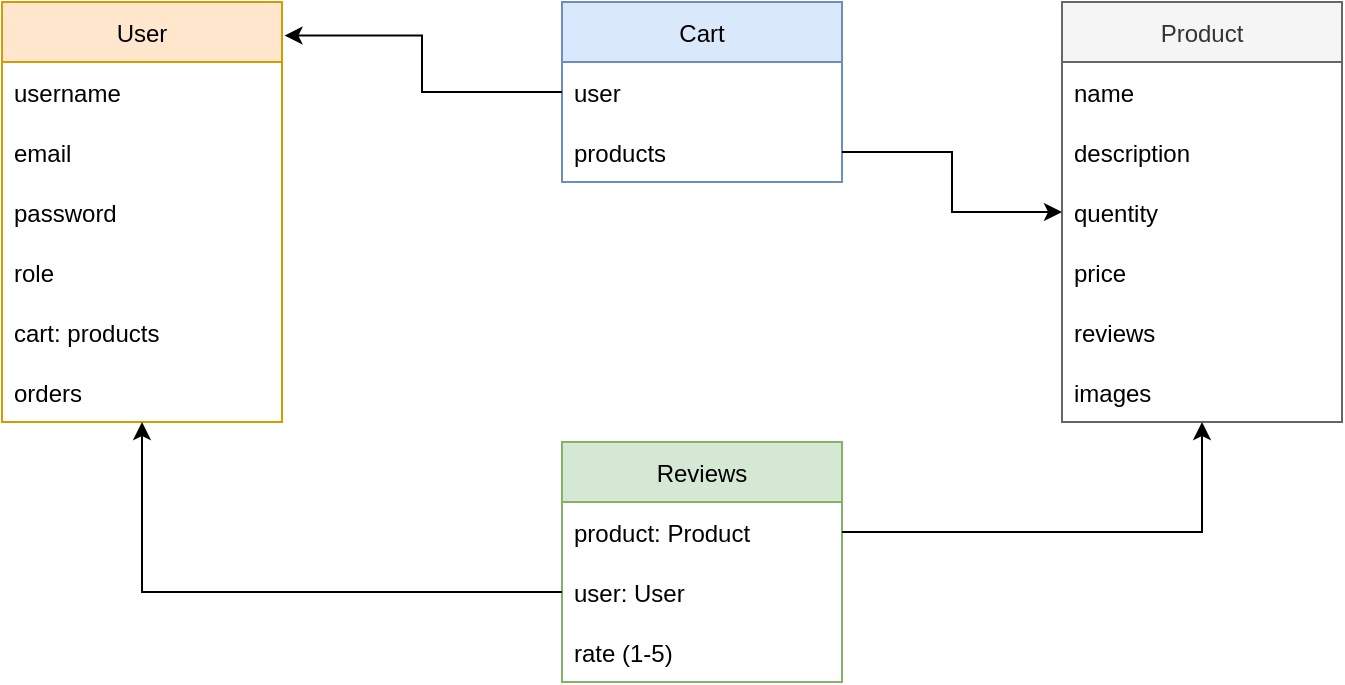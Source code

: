 <mxfile version="20.2.3" type="device"><diagram id="OWD7AvYi0j6nZQIp9gEe" name="Page-1"><mxGraphModel dx="1038" dy="689" grid="1" gridSize="10" guides="1" tooltips="1" connect="1" arrows="1" fold="1" page="1" pageScale="1" pageWidth="850" pageHeight="1100" math="0" shadow="0"><root><mxCell id="0"/><mxCell id="1" parent="0"/><mxCell id="30CqkmfM_1gdV5Vij9sG-1" value="Product" style="swimlane;fontStyle=0;childLayout=stackLayout;horizontal=1;startSize=30;horizontalStack=0;resizeParent=1;resizeParentMax=0;resizeLast=0;collapsible=1;marginBottom=0;fillColor=#f5f5f5;fontColor=#333333;strokeColor=#666666;" parent="1" vertex="1"><mxGeometry x="590" y="140" width="140" height="210" as="geometry"/></mxCell><mxCell id="30CqkmfM_1gdV5Vij9sG-2" value="name" style="text;strokeColor=none;fillColor=none;align=left;verticalAlign=middle;spacingLeft=4;spacingRight=4;overflow=hidden;points=[[0,0.5],[1,0.5]];portConstraint=eastwest;rotatable=0;" parent="30CqkmfM_1gdV5Vij9sG-1" vertex="1"><mxGeometry y="30" width="140" height="30" as="geometry"/></mxCell><mxCell id="30CqkmfM_1gdV5Vij9sG-3" value="description" style="text;strokeColor=none;fillColor=none;align=left;verticalAlign=middle;spacingLeft=4;spacingRight=4;overflow=hidden;points=[[0,0.5],[1,0.5]];portConstraint=eastwest;rotatable=0;" parent="30CqkmfM_1gdV5Vij9sG-1" vertex="1"><mxGeometry y="60" width="140" height="30" as="geometry"/></mxCell><mxCell id="30CqkmfM_1gdV5Vij9sG-4" value="quentity" style="text;strokeColor=none;fillColor=none;align=left;verticalAlign=middle;spacingLeft=4;spacingRight=4;overflow=hidden;points=[[0,0.5],[1,0.5]];portConstraint=eastwest;rotatable=0;" parent="30CqkmfM_1gdV5Vij9sG-1" vertex="1"><mxGeometry y="90" width="140" height="30" as="geometry"/></mxCell><mxCell id="gjq-7lm1rBWX_zEGH66j-1" value="price" style="text;strokeColor=none;fillColor=none;align=left;verticalAlign=middle;spacingLeft=4;spacingRight=4;overflow=hidden;points=[[0,0.5],[1,0.5]];portConstraint=eastwest;rotatable=0;" vertex="1" parent="30CqkmfM_1gdV5Vij9sG-1"><mxGeometry y="120" width="140" height="30" as="geometry"/></mxCell><mxCell id="30CqkmfM_1gdV5Vij9sG-6" value="reviews" style="text;strokeColor=none;fillColor=none;align=left;verticalAlign=middle;spacingLeft=4;spacingRight=4;overflow=hidden;points=[[0,0.5],[1,0.5]];portConstraint=eastwest;rotatable=0;" parent="30CqkmfM_1gdV5Vij9sG-1" vertex="1"><mxGeometry y="150" width="140" height="30" as="geometry"/></mxCell><mxCell id="30CqkmfM_1gdV5Vij9sG-5" value="images" style="text;strokeColor=none;fillColor=none;align=left;verticalAlign=middle;spacingLeft=4;spacingRight=4;overflow=hidden;points=[[0,0.5],[1,0.5]];portConstraint=eastwest;rotatable=0;" parent="30CqkmfM_1gdV5Vij9sG-1" vertex="1"><mxGeometry y="180" width="140" height="30" as="geometry"/></mxCell><mxCell id="mSdnxYjgPxnKAFMhOOjO-1" value="User" style="swimlane;fontStyle=0;childLayout=stackLayout;horizontal=1;startSize=30;horizontalStack=0;resizeParent=1;resizeParentMax=0;resizeLast=0;collapsible=1;marginBottom=0;fillColor=#ffe6cc;strokeColor=#d79b00;" parent="1" vertex="1"><mxGeometry x="60" y="140" width="140" height="210" as="geometry"/></mxCell><mxCell id="mSdnxYjgPxnKAFMhOOjO-2" value="username" style="text;strokeColor=none;fillColor=none;align=left;verticalAlign=middle;spacingLeft=4;spacingRight=4;overflow=hidden;points=[[0,0.5],[1,0.5]];portConstraint=eastwest;rotatable=0;" parent="mSdnxYjgPxnKAFMhOOjO-1" vertex="1"><mxGeometry y="30" width="140" height="30" as="geometry"/></mxCell><mxCell id="mSdnxYjgPxnKAFMhOOjO-3" value="email" style="text;strokeColor=none;fillColor=none;align=left;verticalAlign=middle;spacingLeft=4;spacingRight=4;overflow=hidden;points=[[0,0.5],[1,0.5]];portConstraint=eastwest;rotatable=0;" parent="mSdnxYjgPxnKAFMhOOjO-1" vertex="1"><mxGeometry y="60" width="140" height="30" as="geometry"/></mxCell><mxCell id="mSdnxYjgPxnKAFMhOOjO-4" value="password" style="text;strokeColor=none;fillColor=none;align=left;verticalAlign=middle;spacingLeft=4;spacingRight=4;overflow=hidden;points=[[0,0.5],[1,0.5]];portConstraint=eastwest;rotatable=0;" parent="mSdnxYjgPxnKAFMhOOjO-1" vertex="1"><mxGeometry y="90" width="140" height="30" as="geometry"/></mxCell><mxCell id="mSdnxYjgPxnKAFMhOOjO-5" value="role" style="text;strokeColor=none;fillColor=none;align=left;verticalAlign=middle;spacingLeft=4;spacingRight=4;overflow=hidden;points=[[0,0.5],[1,0.5]];portConstraint=eastwest;rotatable=0;" parent="mSdnxYjgPxnKAFMhOOjO-1" vertex="1"><mxGeometry y="120" width="140" height="30" as="geometry"/></mxCell><mxCell id="mSdnxYjgPxnKAFMhOOjO-6" value="cart: products" style="text;strokeColor=none;fillColor=none;align=left;verticalAlign=middle;spacingLeft=4;spacingRight=4;overflow=hidden;points=[[0,0.5],[1,0.5]];portConstraint=eastwest;rotatable=0;" parent="mSdnxYjgPxnKAFMhOOjO-1" vertex="1"><mxGeometry y="150" width="140" height="30" as="geometry"/></mxCell><mxCell id="mSdnxYjgPxnKAFMhOOjO-7" value="orders" style="text;strokeColor=none;fillColor=none;align=left;verticalAlign=middle;spacingLeft=4;spacingRight=4;overflow=hidden;points=[[0,0.5],[1,0.5]];portConstraint=eastwest;rotatable=0;" parent="mSdnxYjgPxnKAFMhOOjO-1" vertex="1"><mxGeometry y="180" width="140" height="30" as="geometry"/></mxCell><mxCell id="EJv_6wGOM0eZk7qpSsw7-1" value="Reviews" style="swimlane;fontStyle=0;childLayout=stackLayout;horizontal=1;startSize=30;horizontalStack=0;resizeParent=1;resizeParentMax=0;resizeLast=0;collapsible=1;marginBottom=0;fillColor=#d5e8d4;strokeColor=#82b366;" parent="1" vertex="1"><mxGeometry x="340" y="360" width="140" height="120" as="geometry"/></mxCell><mxCell id="EJv_6wGOM0eZk7qpSsw7-2" value="product: Product" style="text;strokeColor=none;fillColor=none;align=left;verticalAlign=middle;spacingLeft=4;spacingRight=4;overflow=hidden;points=[[0,0.5],[1,0.5]];portConstraint=eastwest;rotatable=0;" parent="EJv_6wGOM0eZk7qpSsw7-1" vertex="1"><mxGeometry y="30" width="140" height="30" as="geometry"/></mxCell><mxCell id="EJv_6wGOM0eZk7qpSsw7-4" value="user: User" style="text;strokeColor=none;fillColor=none;align=left;verticalAlign=middle;spacingLeft=4;spacingRight=4;overflow=hidden;points=[[0,0.5],[1,0.5]];portConstraint=eastwest;rotatable=0;" parent="EJv_6wGOM0eZk7qpSsw7-1" vertex="1"><mxGeometry y="60" width="140" height="30" as="geometry"/></mxCell><mxCell id="EJv_6wGOM0eZk7qpSsw7-5" value="rate (1-5)" style="text;strokeColor=none;fillColor=none;align=left;verticalAlign=middle;spacingLeft=4;spacingRight=4;overflow=hidden;points=[[0,0.5],[1,0.5]];portConstraint=eastwest;rotatable=0;" parent="EJv_6wGOM0eZk7qpSsw7-1" vertex="1"><mxGeometry y="90" width="140" height="30" as="geometry"/></mxCell><mxCell id="RwakTOmutUTsEPOFjcFE-1" value="Cart" style="swimlane;fontStyle=0;childLayout=stackLayout;horizontal=1;startSize=30;horizontalStack=0;resizeParent=1;resizeParentMax=0;resizeLast=0;collapsible=1;marginBottom=0;fillColor=#dae8fc;strokeColor=#6c8ebf;" parent="1" vertex="1"><mxGeometry x="340" y="140" width="140" height="90" as="geometry"/></mxCell><mxCell id="RwakTOmutUTsEPOFjcFE-2" value="user" style="text;strokeColor=none;fillColor=none;align=left;verticalAlign=middle;spacingLeft=4;spacingRight=4;overflow=hidden;points=[[0,0.5],[1,0.5]];portConstraint=eastwest;rotatable=0;" parent="RwakTOmutUTsEPOFjcFE-1" vertex="1"><mxGeometry y="30" width="140" height="30" as="geometry"/></mxCell><mxCell id="RwakTOmutUTsEPOFjcFE-3" value="products" style="text;strokeColor=none;fillColor=none;align=left;verticalAlign=middle;spacingLeft=4;spacingRight=4;overflow=hidden;points=[[0,0.5],[1,0.5]];portConstraint=eastwest;rotatable=0;" parent="RwakTOmutUTsEPOFjcFE-1" vertex="1"><mxGeometry y="60" width="140" height="30" as="geometry"/></mxCell><mxCell id="RwakTOmutUTsEPOFjcFE-6" style="edgeStyle=orthogonalEdgeStyle;rounded=0;orthogonalLoop=1;jettySize=auto;html=1;" parent="1" source="RwakTOmutUTsEPOFjcFE-3" target="30CqkmfM_1gdV5Vij9sG-1" edge="1"><mxGeometry relative="1" as="geometry"/></mxCell><mxCell id="RwakTOmutUTsEPOFjcFE-7" style="edgeStyle=orthogonalEdgeStyle;rounded=0;orthogonalLoop=1;jettySize=auto;html=1;entryX=1.009;entryY=0.08;entryDx=0;entryDy=0;entryPerimeter=0;" parent="1" source="RwakTOmutUTsEPOFjcFE-2" target="mSdnxYjgPxnKAFMhOOjO-1" edge="1"><mxGeometry relative="1" as="geometry"/></mxCell><mxCell id="0O901p2xPjPIMfbQGIlF-1" style="edgeStyle=orthogonalEdgeStyle;rounded=0;orthogonalLoop=1;jettySize=auto;html=1;" parent="1" source="EJv_6wGOM0eZk7qpSsw7-2" target="30CqkmfM_1gdV5Vij9sG-1" edge="1"><mxGeometry relative="1" as="geometry"/></mxCell><mxCell id="0O901p2xPjPIMfbQGIlF-2" style="edgeStyle=orthogonalEdgeStyle;rounded=0;orthogonalLoop=1;jettySize=auto;html=1;" parent="1" source="EJv_6wGOM0eZk7qpSsw7-4" target="mSdnxYjgPxnKAFMhOOjO-1" edge="1"><mxGeometry relative="1" as="geometry"/></mxCell></root></mxGraphModel></diagram></mxfile>